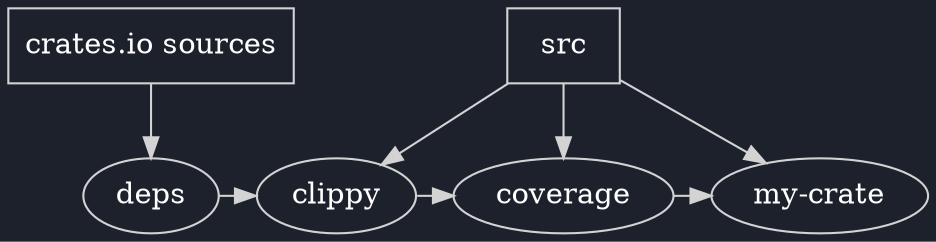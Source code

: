 strict digraph G {
  rankdir="TB"
  bgcolor="#1d212c"
  node[
    color="lightgray"
    fontcolor="white"
  ];
  edge[
    color="lightgray"
  ];

  "crates.io sources" [shape=box];
  "crates.io sources" -> deps;

  src [shape=box];
  src -> clippy [rankdir="TB"];
  src -> "my-crate" [rankdir="TB"];
  src -> coverage [rankdir="TB"];

  deps -> clippy;
  clippy -> coverage;
  coverage -> "my-crate";

  subgraph s {
      rank="same"
      deps
      clippy
      coverage
      "my-crate"
  }
}
